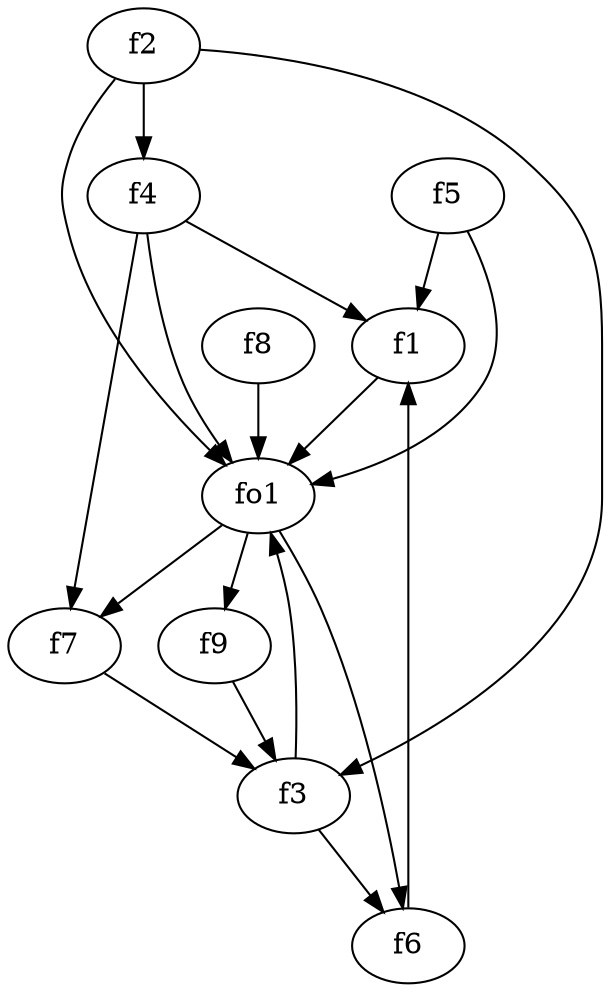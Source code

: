 strict digraph  {
f1;
f2;
f3;
f4;
f5;
f6;
f7;
f8;
f9;
fo1;
f1 -> fo1  [weight=2];
f2 -> f3  [weight=2];
f2 -> fo1  [weight=2];
f2 -> f4  [weight=2];
f3 -> f6  [weight=2];
f3 -> fo1  [weight=2];
f4 -> f1  [weight=2];
f4 -> f7  [weight=2];
f4 -> fo1  [weight=2];
f5 -> fo1  [weight=2];
f5 -> f1  [weight=2];
f6 -> f1  [weight=2];
f7 -> f3  [weight=2];
f8 -> fo1  [weight=2];
f9 -> f3  [weight=2];
fo1 -> f6  [weight=2];
fo1 -> f7  [weight=2];
fo1 -> f9  [weight=2];
}

